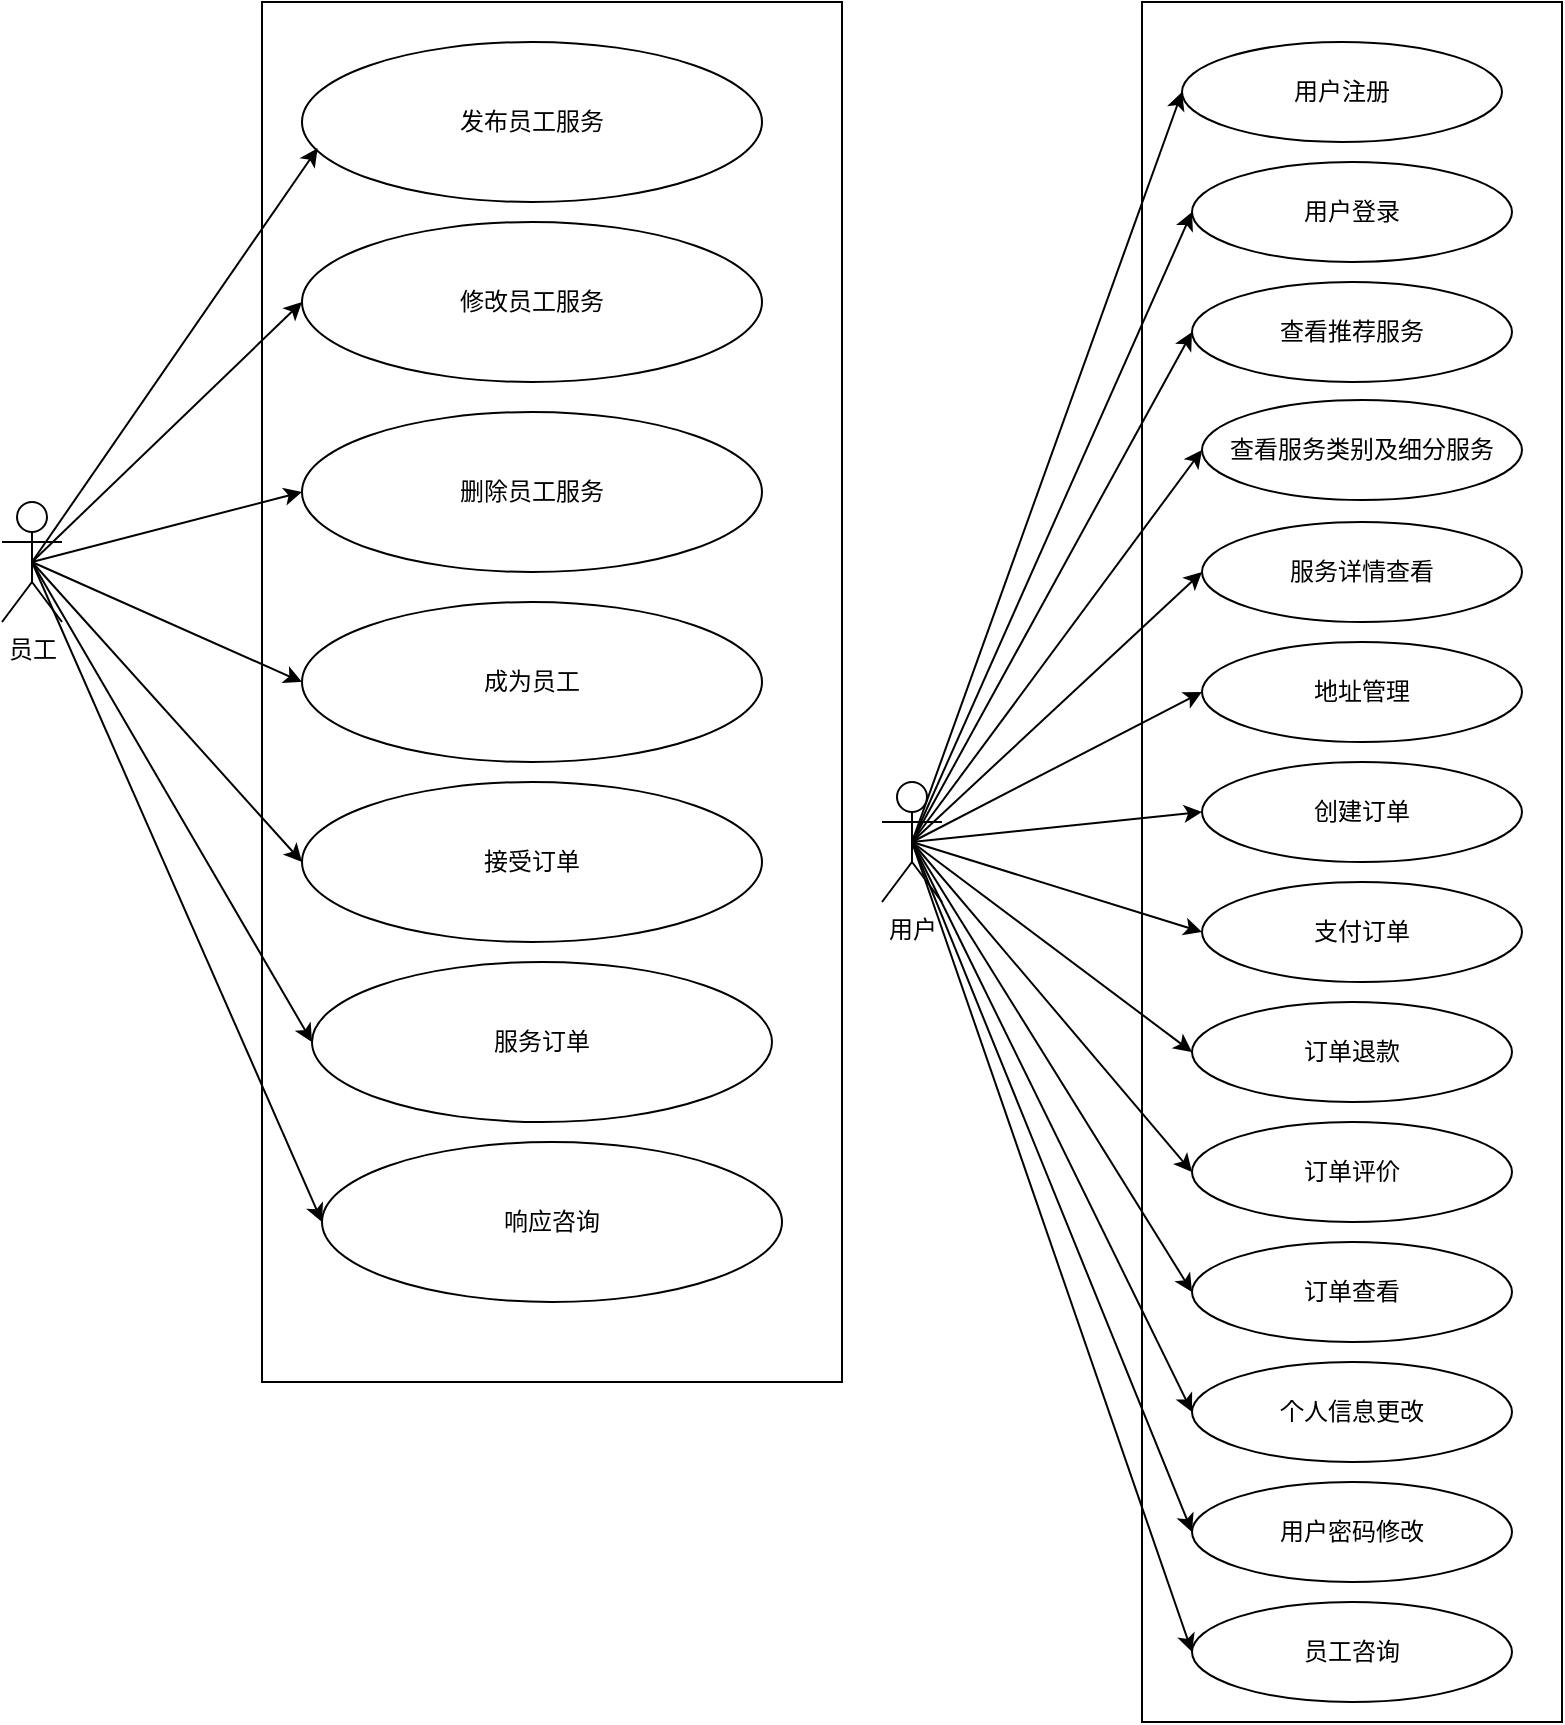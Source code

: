 <mxfile version="24.1.0" type="device">
  <diagram name="第 1 页" id="uMzbew56aE-bg1upx-yo">
    <mxGraphModel dx="1776" dy="1220" grid="1" gridSize="10" guides="1" tooltips="1" connect="1" arrows="1" fold="1" page="1" pageScale="1" pageWidth="827" pageHeight="1169" math="0" shadow="0">
      <root>
        <mxCell id="0" />
        <mxCell id="1" parent="0" />
        <mxCell id="DH5WatqOwsJR-Jh0hPeG-1" value="员工" style="shape=umlActor;verticalLabelPosition=bottom;verticalAlign=top;html=1;outlineConnect=0;" vertex="1" parent="1">
          <mxGeometry x="10" y="250" width="30" height="60" as="geometry" />
        </mxCell>
        <mxCell id="DH5WatqOwsJR-Jh0hPeG-2" value="" style="rounded=0;whiteSpace=wrap;html=1;" vertex="1" parent="1">
          <mxGeometry x="140" width="290" height="690" as="geometry" />
        </mxCell>
        <mxCell id="DH5WatqOwsJR-Jh0hPeG-3" value="发布员工服务" style="ellipse;whiteSpace=wrap;html=1;" vertex="1" parent="1">
          <mxGeometry x="160" y="20" width="230" height="80" as="geometry" />
        </mxCell>
        <mxCell id="DH5WatqOwsJR-Jh0hPeG-4" value="修改员工服务" style="ellipse;whiteSpace=wrap;html=1;" vertex="1" parent="1">
          <mxGeometry x="160" y="110" width="230" height="80" as="geometry" />
        </mxCell>
        <mxCell id="DH5WatqOwsJR-Jh0hPeG-5" value="删除员工服务" style="ellipse;whiteSpace=wrap;html=1;" vertex="1" parent="1">
          <mxGeometry x="160" y="205" width="230" height="80" as="geometry" />
        </mxCell>
        <mxCell id="DH5WatqOwsJR-Jh0hPeG-6" value="成为员工" style="ellipse;whiteSpace=wrap;html=1;" vertex="1" parent="1">
          <mxGeometry x="160" y="300" width="230" height="80" as="geometry" />
        </mxCell>
        <mxCell id="DH5WatqOwsJR-Jh0hPeG-7" value="接受订单" style="ellipse;whiteSpace=wrap;html=1;" vertex="1" parent="1">
          <mxGeometry x="160" y="390" width="230" height="80" as="geometry" />
        </mxCell>
        <mxCell id="DH5WatqOwsJR-Jh0hPeG-8" value="服务订单" style="ellipse;whiteSpace=wrap;html=1;" vertex="1" parent="1">
          <mxGeometry x="165" y="480" width="230" height="80" as="geometry" />
        </mxCell>
        <mxCell id="DH5WatqOwsJR-Jh0hPeG-11" style="rounded=0;orthogonalLoop=1;jettySize=auto;html=1;exitX=0.5;exitY=0.5;exitDx=0;exitDy=0;exitPerimeter=0;entryX=0.034;entryY=0.664;entryDx=0;entryDy=0;entryPerimeter=0;" edge="1" parent="1" source="DH5WatqOwsJR-Jh0hPeG-1" target="DH5WatqOwsJR-Jh0hPeG-3">
          <mxGeometry relative="1" as="geometry" />
        </mxCell>
        <mxCell id="DH5WatqOwsJR-Jh0hPeG-13" value="" style="endArrow=classic;html=1;rounded=0;exitX=0.5;exitY=0.5;exitDx=0;exitDy=0;exitPerimeter=0;entryX=0;entryY=0.5;entryDx=0;entryDy=0;" edge="1" parent="1" source="DH5WatqOwsJR-Jh0hPeG-1" target="DH5WatqOwsJR-Jh0hPeG-5">
          <mxGeometry width="50" height="50" relative="1" as="geometry">
            <mxPoint x="330" y="350" as="sourcePoint" />
            <mxPoint x="380" y="300" as="targetPoint" />
          </mxGeometry>
        </mxCell>
        <mxCell id="DH5WatqOwsJR-Jh0hPeG-14" value="" style="endArrow=classic;html=1;rounded=0;exitX=0.5;exitY=0.5;exitDx=0;exitDy=0;exitPerimeter=0;entryX=0;entryY=0.5;entryDx=0;entryDy=0;" edge="1" parent="1" source="DH5WatqOwsJR-Jh0hPeG-1" target="DH5WatqOwsJR-Jh0hPeG-6">
          <mxGeometry width="50" height="50" relative="1" as="geometry">
            <mxPoint x="330" y="350" as="sourcePoint" />
            <mxPoint x="380" y="300" as="targetPoint" />
          </mxGeometry>
        </mxCell>
        <mxCell id="DH5WatqOwsJR-Jh0hPeG-15" value="" style="endArrow=classic;html=1;rounded=0;exitX=0.5;exitY=0.5;exitDx=0;exitDy=0;exitPerimeter=0;entryX=0;entryY=0.5;entryDx=0;entryDy=0;" edge="1" parent="1" source="DH5WatqOwsJR-Jh0hPeG-1" target="DH5WatqOwsJR-Jh0hPeG-7">
          <mxGeometry width="50" height="50" relative="1" as="geometry">
            <mxPoint x="330" y="350" as="sourcePoint" />
            <mxPoint x="380" y="300" as="targetPoint" />
          </mxGeometry>
        </mxCell>
        <mxCell id="DH5WatqOwsJR-Jh0hPeG-16" value="" style="endArrow=classic;html=1;rounded=0;exitX=0.5;exitY=0.5;exitDx=0;exitDy=0;exitPerimeter=0;entryX=0;entryY=0.5;entryDx=0;entryDy=0;" edge="1" parent="1" source="DH5WatqOwsJR-Jh0hPeG-1" target="DH5WatqOwsJR-Jh0hPeG-8">
          <mxGeometry width="50" height="50" relative="1" as="geometry">
            <mxPoint x="330" y="350" as="sourcePoint" />
            <mxPoint x="380" y="300" as="targetPoint" />
          </mxGeometry>
        </mxCell>
        <mxCell id="DH5WatqOwsJR-Jh0hPeG-17" value="" style="endArrow=classic;html=1;rounded=0;entryX=0;entryY=0.5;entryDx=0;entryDy=0;exitX=0.5;exitY=0.5;exitDx=0;exitDy=0;exitPerimeter=0;" edge="1" parent="1" source="DH5WatqOwsJR-Jh0hPeG-1" target="DH5WatqOwsJR-Jh0hPeG-4">
          <mxGeometry width="50" height="50" relative="1" as="geometry">
            <mxPoint x="55" y="200" as="sourcePoint" />
            <mxPoint x="380" y="300" as="targetPoint" />
          </mxGeometry>
        </mxCell>
        <mxCell id="DH5WatqOwsJR-Jh0hPeG-18" value="响应咨询" style="ellipse;whiteSpace=wrap;html=1;" vertex="1" parent="1">
          <mxGeometry x="170" y="570" width="230" height="80" as="geometry" />
        </mxCell>
        <mxCell id="DH5WatqOwsJR-Jh0hPeG-20" value="" style="endArrow=classic;html=1;rounded=0;exitX=0.5;exitY=0.5;exitDx=0;exitDy=0;exitPerimeter=0;entryX=0;entryY=0.5;entryDx=0;entryDy=0;" edge="1" parent="1" source="DH5WatqOwsJR-Jh0hPeG-1" target="DH5WatqOwsJR-Jh0hPeG-18">
          <mxGeometry width="50" height="50" relative="1" as="geometry">
            <mxPoint x="100" y="410" as="sourcePoint" />
            <mxPoint x="300" y="440" as="targetPoint" />
          </mxGeometry>
        </mxCell>
        <mxCell id="DH5WatqOwsJR-Jh0hPeG-21" value="用户" style="shape=umlActor;verticalLabelPosition=bottom;verticalAlign=top;html=1;outlineConnect=0;" vertex="1" parent="1">
          <mxGeometry x="450" y="390" width="30" height="60" as="geometry" />
        </mxCell>
        <mxCell id="DH5WatqOwsJR-Jh0hPeG-22" value="" style="rounded=0;whiteSpace=wrap;html=1;" vertex="1" parent="1">
          <mxGeometry x="580" width="210" height="860" as="geometry" />
        </mxCell>
        <mxCell id="DH5WatqOwsJR-Jh0hPeG-23" value="用户注册" style="ellipse;whiteSpace=wrap;html=1;" vertex="1" parent="1">
          <mxGeometry x="600" y="20" width="160" height="50" as="geometry" />
        </mxCell>
        <mxCell id="DH5WatqOwsJR-Jh0hPeG-24" value="用户登录" style="ellipse;whiteSpace=wrap;html=1;" vertex="1" parent="1">
          <mxGeometry x="605" y="80" width="160" height="50" as="geometry" />
        </mxCell>
        <mxCell id="DH5WatqOwsJR-Jh0hPeG-25" value="查看推荐服务" style="ellipse;whiteSpace=wrap;html=1;" vertex="1" parent="1">
          <mxGeometry x="605" y="140" width="160" height="50" as="geometry" />
        </mxCell>
        <mxCell id="DH5WatqOwsJR-Jh0hPeG-26" value="查看服务类别及细分服务" style="ellipse;whiteSpace=wrap;html=1;" vertex="1" parent="1">
          <mxGeometry x="610" y="199" width="160" height="50" as="geometry" />
        </mxCell>
        <mxCell id="DH5WatqOwsJR-Jh0hPeG-27" value="服务详情查看" style="ellipse;whiteSpace=wrap;html=1;" vertex="1" parent="1">
          <mxGeometry x="610" y="260" width="160" height="50" as="geometry" />
        </mxCell>
        <mxCell id="DH5WatqOwsJR-Jh0hPeG-29" value="地址管理" style="ellipse;whiteSpace=wrap;html=1;" vertex="1" parent="1">
          <mxGeometry x="610" y="320" width="160" height="50" as="geometry" />
        </mxCell>
        <mxCell id="DH5WatqOwsJR-Jh0hPeG-30" value="创建订单" style="ellipse;whiteSpace=wrap;html=1;" vertex="1" parent="1">
          <mxGeometry x="610" y="380" width="160" height="50" as="geometry" />
        </mxCell>
        <mxCell id="DH5WatqOwsJR-Jh0hPeG-31" value="支付订单" style="ellipse;whiteSpace=wrap;html=1;" vertex="1" parent="1">
          <mxGeometry x="610" y="440" width="160" height="50" as="geometry" />
        </mxCell>
        <mxCell id="DH5WatqOwsJR-Jh0hPeG-32" value="订单退款" style="ellipse;whiteSpace=wrap;html=1;" vertex="1" parent="1">
          <mxGeometry x="605" y="500" width="160" height="50" as="geometry" />
        </mxCell>
        <mxCell id="DH5WatqOwsJR-Jh0hPeG-33" value="订单评价" style="ellipse;whiteSpace=wrap;html=1;" vertex="1" parent="1">
          <mxGeometry x="605" y="560" width="160" height="50" as="geometry" />
        </mxCell>
        <mxCell id="DH5WatqOwsJR-Jh0hPeG-34" value="订单查看" style="ellipse;whiteSpace=wrap;html=1;" vertex="1" parent="1">
          <mxGeometry x="605" y="620" width="160" height="50" as="geometry" />
        </mxCell>
        <mxCell id="DH5WatqOwsJR-Jh0hPeG-35" value="个人信息更改" style="ellipse;whiteSpace=wrap;html=1;" vertex="1" parent="1">
          <mxGeometry x="605" y="680" width="160" height="50" as="geometry" />
        </mxCell>
        <mxCell id="DH5WatqOwsJR-Jh0hPeG-36" value="用户密码修改" style="ellipse;whiteSpace=wrap;html=1;" vertex="1" parent="1">
          <mxGeometry x="605" y="740" width="160" height="50" as="geometry" />
        </mxCell>
        <mxCell id="DH5WatqOwsJR-Jh0hPeG-37" value="员工咨询" style="ellipse;whiteSpace=wrap;html=1;" vertex="1" parent="1">
          <mxGeometry x="605" y="800" width="160" height="50" as="geometry" />
        </mxCell>
        <mxCell id="DH5WatqOwsJR-Jh0hPeG-38" value="" style="endArrow=classic;html=1;rounded=0;exitX=0.5;exitY=0.5;exitDx=0;exitDy=0;exitPerimeter=0;entryX=0;entryY=0.5;entryDx=0;entryDy=0;" edge="1" parent="1" source="DH5WatqOwsJR-Jh0hPeG-21" target="DH5WatqOwsJR-Jh0hPeG-23">
          <mxGeometry width="50" height="50" relative="1" as="geometry">
            <mxPoint x="370" y="500" as="sourcePoint" />
            <mxPoint x="420" y="450" as="targetPoint" />
          </mxGeometry>
        </mxCell>
        <mxCell id="DH5WatqOwsJR-Jh0hPeG-39" value="" style="endArrow=classic;html=1;rounded=0;exitX=0.5;exitY=0.5;exitDx=0;exitDy=0;exitPerimeter=0;entryX=0;entryY=0.5;entryDx=0;entryDy=0;" edge="1" parent="1" source="DH5WatqOwsJR-Jh0hPeG-21" target="DH5WatqOwsJR-Jh0hPeG-24">
          <mxGeometry width="50" height="50" relative="1" as="geometry">
            <mxPoint x="485" y="420" as="sourcePoint" />
            <mxPoint x="610" y="55" as="targetPoint" />
          </mxGeometry>
        </mxCell>
        <mxCell id="DH5WatqOwsJR-Jh0hPeG-40" value="" style="endArrow=classic;html=1;rounded=0;exitX=0.5;exitY=0.5;exitDx=0;exitDy=0;exitPerimeter=0;entryX=0;entryY=0.5;entryDx=0;entryDy=0;" edge="1" parent="1" source="DH5WatqOwsJR-Jh0hPeG-21" target="DH5WatqOwsJR-Jh0hPeG-25">
          <mxGeometry width="50" height="50" relative="1" as="geometry">
            <mxPoint x="495" y="430" as="sourcePoint" />
            <mxPoint x="620" y="65" as="targetPoint" />
          </mxGeometry>
        </mxCell>
        <mxCell id="DH5WatqOwsJR-Jh0hPeG-41" value="" style="endArrow=classic;html=1;rounded=0;exitX=0.5;exitY=0.5;exitDx=0;exitDy=0;exitPerimeter=0;entryX=0;entryY=0.5;entryDx=0;entryDy=0;" edge="1" parent="1" source="DH5WatqOwsJR-Jh0hPeG-21" target="DH5WatqOwsJR-Jh0hPeG-26">
          <mxGeometry width="50" height="50" relative="1" as="geometry">
            <mxPoint x="505" y="440" as="sourcePoint" />
            <mxPoint x="630" y="75" as="targetPoint" />
          </mxGeometry>
        </mxCell>
        <mxCell id="DH5WatqOwsJR-Jh0hPeG-42" value="" style="endArrow=classic;html=1;rounded=0;exitX=0.5;exitY=0.5;exitDx=0;exitDy=0;exitPerimeter=0;entryX=0;entryY=0.5;entryDx=0;entryDy=0;" edge="1" parent="1" source="DH5WatqOwsJR-Jh0hPeG-21" target="DH5WatqOwsJR-Jh0hPeG-27">
          <mxGeometry width="50" height="50" relative="1" as="geometry">
            <mxPoint x="515" y="450" as="sourcePoint" />
            <mxPoint x="640" y="85" as="targetPoint" />
          </mxGeometry>
        </mxCell>
        <mxCell id="DH5WatqOwsJR-Jh0hPeG-43" value="" style="endArrow=classic;html=1;rounded=0;exitX=0.5;exitY=0.5;exitDx=0;exitDy=0;exitPerimeter=0;entryX=0;entryY=0.5;entryDx=0;entryDy=0;" edge="1" parent="1" source="DH5WatqOwsJR-Jh0hPeG-21" target="DH5WatqOwsJR-Jh0hPeG-29">
          <mxGeometry width="50" height="50" relative="1" as="geometry">
            <mxPoint x="525" y="460" as="sourcePoint" />
            <mxPoint x="650" y="95" as="targetPoint" />
          </mxGeometry>
        </mxCell>
        <mxCell id="DH5WatqOwsJR-Jh0hPeG-44" value="" style="endArrow=classic;html=1;rounded=0;entryX=0;entryY=0.5;entryDx=0;entryDy=0;exitX=0.5;exitY=0.5;exitDx=0;exitDy=0;exitPerimeter=0;" edge="1" parent="1" source="DH5WatqOwsJR-Jh0hPeG-21" target="DH5WatqOwsJR-Jh0hPeG-30">
          <mxGeometry width="50" height="50" relative="1" as="geometry">
            <mxPoint x="535" y="470" as="sourcePoint" />
            <mxPoint x="660" y="105" as="targetPoint" />
          </mxGeometry>
        </mxCell>
        <mxCell id="DH5WatqOwsJR-Jh0hPeG-45" value="" style="endArrow=classic;html=1;rounded=0;entryX=0;entryY=0.5;entryDx=0;entryDy=0;exitX=0.5;exitY=0.5;exitDx=0;exitDy=0;exitPerimeter=0;" edge="1" parent="1" source="DH5WatqOwsJR-Jh0hPeG-21" target="DH5WatqOwsJR-Jh0hPeG-31">
          <mxGeometry width="50" height="50" relative="1" as="geometry">
            <mxPoint x="545" y="480" as="sourcePoint" />
            <mxPoint x="670" y="115" as="targetPoint" />
          </mxGeometry>
        </mxCell>
        <mxCell id="DH5WatqOwsJR-Jh0hPeG-46" value="" style="endArrow=classic;html=1;rounded=0;entryX=0;entryY=0.5;entryDx=0;entryDy=0;exitX=0.5;exitY=0.5;exitDx=0;exitDy=0;exitPerimeter=0;" edge="1" parent="1" source="DH5WatqOwsJR-Jh0hPeG-21" target="DH5WatqOwsJR-Jh0hPeG-32">
          <mxGeometry width="50" height="50" relative="1" as="geometry">
            <mxPoint x="500" y="426" as="sourcePoint" />
            <mxPoint x="620" y="475" as="targetPoint" />
          </mxGeometry>
        </mxCell>
        <mxCell id="DH5WatqOwsJR-Jh0hPeG-47" value="" style="endArrow=classic;html=1;rounded=0;entryX=0;entryY=0.5;entryDx=0;entryDy=0;exitX=0.5;exitY=0.5;exitDx=0;exitDy=0;exitPerimeter=0;" edge="1" parent="1" source="DH5WatqOwsJR-Jh0hPeG-21" target="DH5WatqOwsJR-Jh0hPeG-33">
          <mxGeometry width="50" height="50" relative="1" as="geometry">
            <mxPoint x="485" y="420" as="sourcePoint" />
            <mxPoint x="615" y="535" as="targetPoint" />
          </mxGeometry>
        </mxCell>
        <mxCell id="DH5WatqOwsJR-Jh0hPeG-48" value="" style="endArrow=classic;html=1;rounded=0;entryX=0;entryY=0.5;entryDx=0;entryDy=0;exitX=0.5;exitY=0.5;exitDx=0;exitDy=0;exitPerimeter=0;" edge="1" parent="1" source="DH5WatqOwsJR-Jh0hPeG-21" target="DH5WatqOwsJR-Jh0hPeG-34">
          <mxGeometry width="50" height="50" relative="1" as="geometry">
            <mxPoint x="495" y="430" as="sourcePoint" />
            <mxPoint x="625" y="545" as="targetPoint" />
          </mxGeometry>
        </mxCell>
        <mxCell id="DH5WatqOwsJR-Jh0hPeG-49" value="" style="endArrow=classic;html=1;rounded=0;entryX=0;entryY=0.5;entryDx=0;entryDy=0;exitX=0.5;exitY=0.5;exitDx=0;exitDy=0;exitPerimeter=0;" edge="1" parent="1" source="DH5WatqOwsJR-Jh0hPeG-21" target="DH5WatqOwsJR-Jh0hPeG-35">
          <mxGeometry width="50" height="50" relative="1" as="geometry">
            <mxPoint x="505" y="440" as="sourcePoint" />
            <mxPoint x="635" y="555" as="targetPoint" />
          </mxGeometry>
        </mxCell>
        <mxCell id="DH5WatqOwsJR-Jh0hPeG-50" value="" style="endArrow=classic;html=1;rounded=0;entryX=0;entryY=0.5;entryDx=0;entryDy=0;exitX=0.5;exitY=0.5;exitDx=0;exitDy=0;exitPerimeter=0;" edge="1" parent="1" source="DH5WatqOwsJR-Jh0hPeG-21" target="DH5WatqOwsJR-Jh0hPeG-36">
          <mxGeometry width="50" height="50" relative="1" as="geometry">
            <mxPoint x="515" y="450" as="sourcePoint" />
            <mxPoint x="645" y="565" as="targetPoint" />
          </mxGeometry>
        </mxCell>
        <mxCell id="DH5WatqOwsJR-Jh0hPeG-51" value="" style="endArrow=classic;html=1;rounded=0;entryX=0;entryY=0.5;entryDx=0;entryDy=0;exitX=0.5;exitY=0.5;exitDx=0;exitDy=0;exitPerimeter=0;" edge="1" parent="1" source="DH5WatqOwsJR-Jh0hPeG-21" target="DH5WatqOwsJR-Jh0hPeG-37">
          <mxGeometry width="50" height="50" relative="1" as="geometry">
            <mxPoint x="525" y="460" as="sourcePoint" />
            <mxPoint x="655" y="575" as="targetPoint" />
          </mxGeometry>
        </mxCell>
      </root>
    </mxGraphModel>
  </diagram>
</mxfile>
